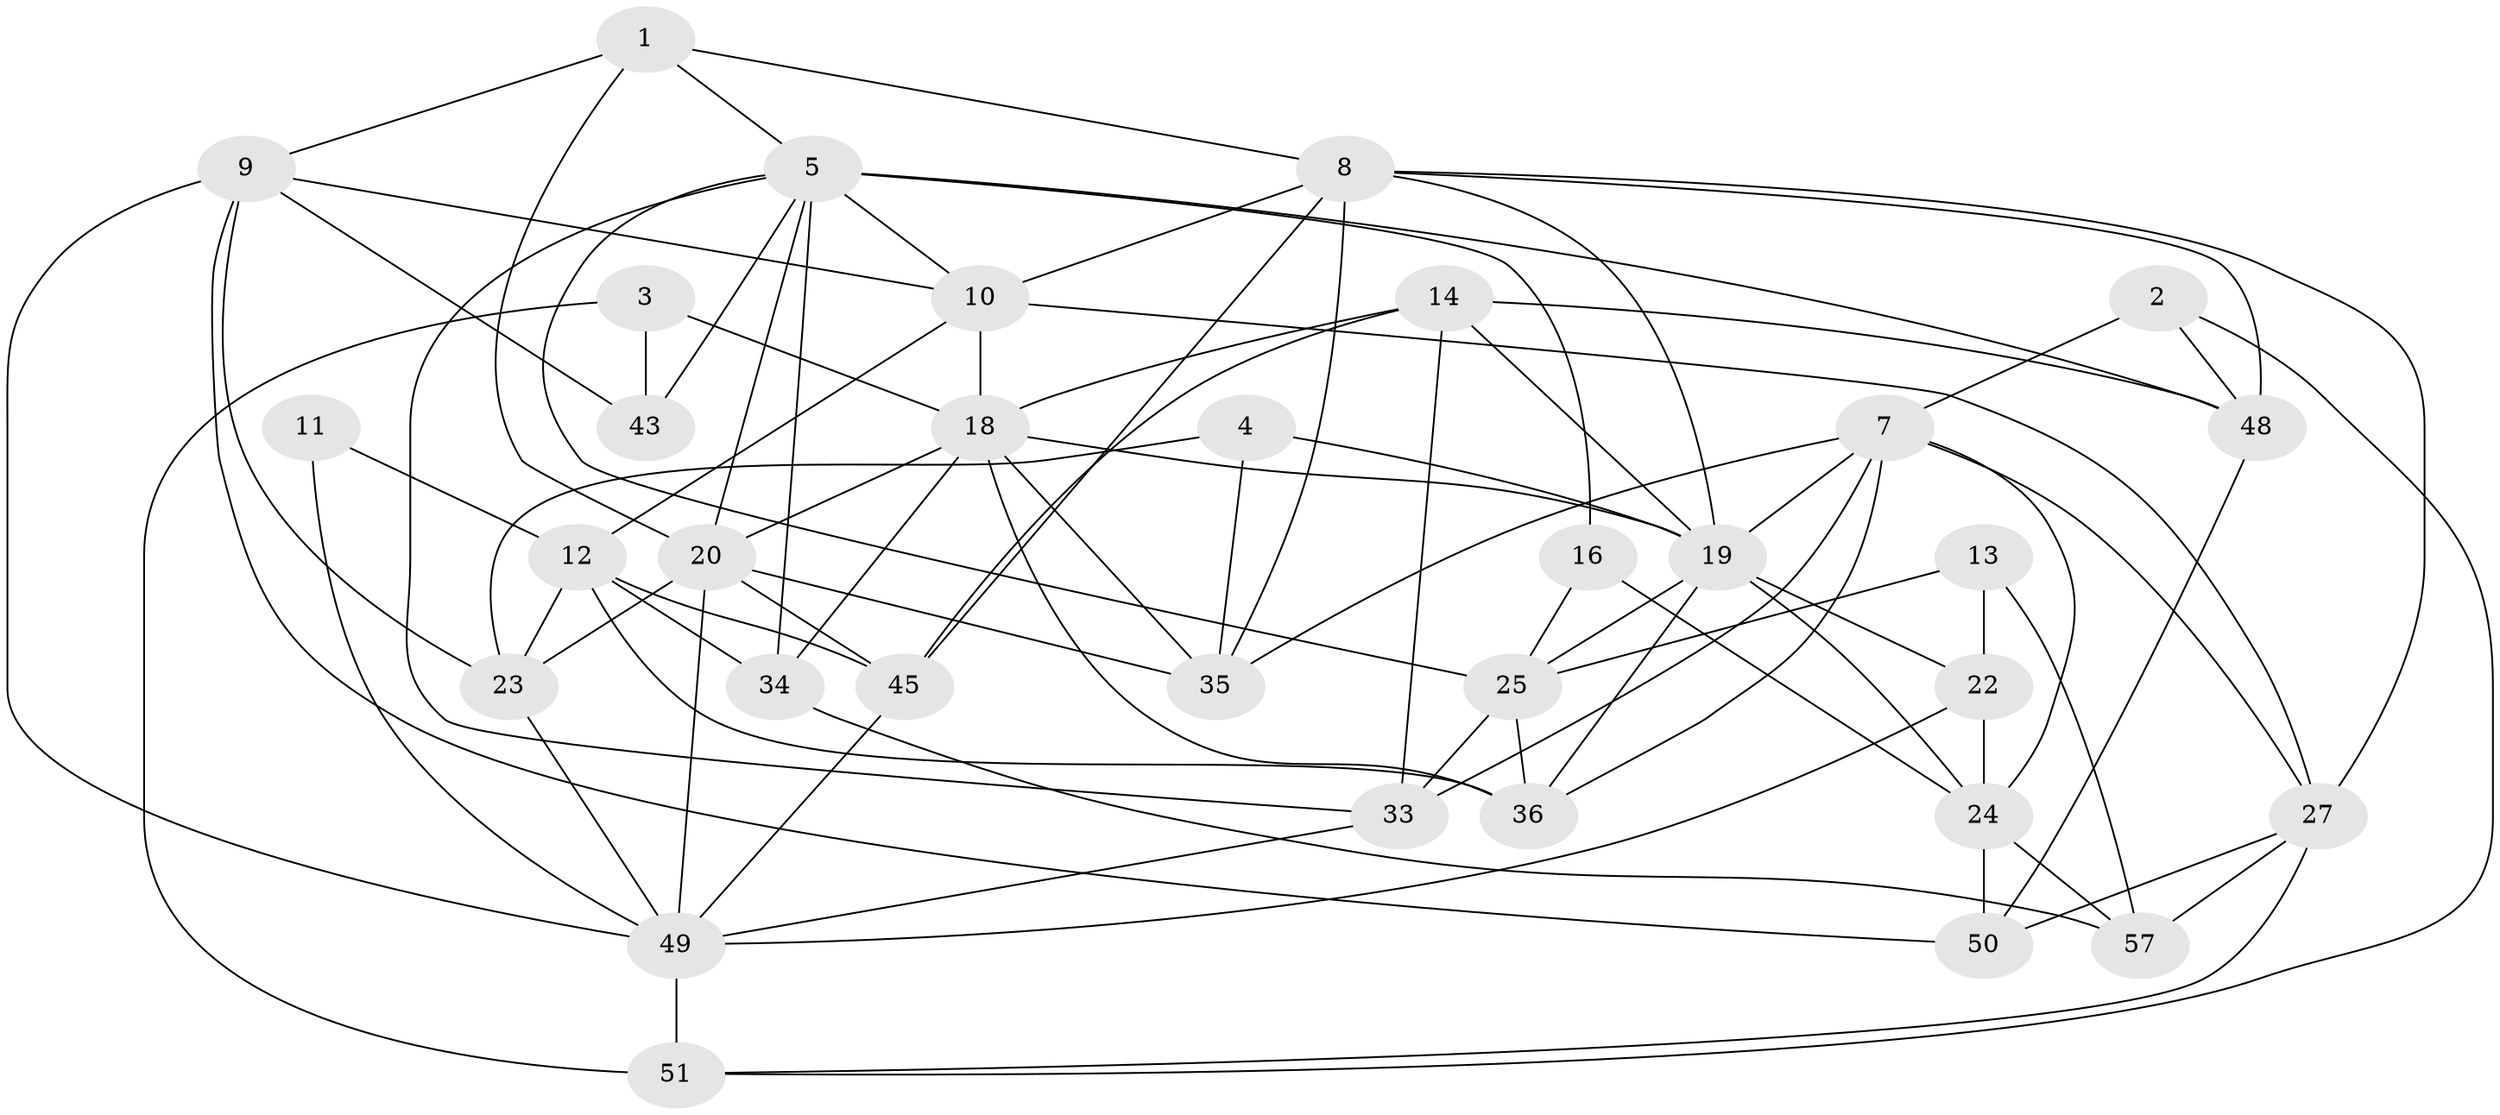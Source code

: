 // original degree distribution, {2: 0.19298245614035087, 3: 0.15789473684210525, 8: 0.017543859649122806, 4: 0.2807017543859649, 6: 0.12280701754385964, 5: 0.22807017543859648}
// Generated by graph-tools (version 1.1) at 2025/41/03/06/25 10:41:54]
// undirected, 33 vertices, 85 edges
graph export_dot {
graph [start="1"]
  node [color=gray90,style=filled];
  1 [super="+41"];
  2 [super="+53"];
  3 [super="+6"];
  4 [super="+29"];
  5 [super="+38"];
  7 [super="+42"];
  8 [super="+47"];
  9 [super="+32"];
  10 [super="+17"];
  11;
  12 [super="+37"];
  13;
  14 [super="+15"];
  16 [super="+21"];
  18 [super="+26"];
  19 [super="+28"];
  20 [super="+46"];
  22;
  23;
  24 [super="+31"];
  25 [super="+44"];
  27 [super="+30"];
  33 [super="+40"];
  34;
  35 [super="+39"];
  36;
  43;
  45 [super="+52"];
  48 [super="+55"];
  49 [super="+54"];
  50 [super="+56"];
  51;
  57;
  1 -- 20;
  1 -- 9;
  1 -- 8;
  1 -- 5;
  2 -- 51;
  2 -- 7;
  2 -- 48;
  3 -- 51 [weight=2];
  3 -- 18;
  3 -- 43;
  4 -- 23;
  4 -- 35;
  4 -- 19;
  5 -- 34;
  5 -- 25;
  5 -- 43;
  5 -- 48;
  5 -- 33;
  5 -- 10;
  5 -- 20;
  5 -- 16;
  7 -- 35;
  7 -- 36;
  7 -- 33;
  7 -- 19;
  7 -- 24;
  7 -- 27;
  8 -- 48;
  8 -- 45;
  8 -- 19;
  8 -- 10;
  8 -- 27;
  8 -- 35;
  9 -- 23;
  9 -- 50;
  9 -- 10;
  9 -- 43;
  9 -- 49;
  10 -- 27;
  10 -- 18;
  10 -- 12 [weight=2];
  11 -- 49;
  11 -- 12;
  12 -- 34;
  12 -- 23;
  12 -- 36;
  12 -- 45;
  13 -- 25;
  13 -- 57;
  13 -- 22;
  14 -- 33;
  14 -- 48;
  14 -- 18;
  14 -- 19;
  14 -- 45;
  16 -- 25;
  16 -- 24 [weight=2];
  18 -- 35;
  18 -- 19;
  18 -- 20;
  18 -- 34;
  18 -- 36;
  19 -- 24;
  19 -- 25;
  19 -- 36;
  19 -- 22;
  20 -- 45;
  20 -- 23;
  20 -- 49;
  20 -- 35;
  22 -- 24;
  22 -- 49;
  23 -- 49;
  24 -- 50 [weight=2];
  24 -- 57;
  25 -- 36;
  25 -- 33;
  27 -- 50;
  27 -- 51;
  27 -- 57;
  33 -- 49;
  34 -- 57;
  45 -- 49;
  48 -- 50;
  49 -- 51;
}
